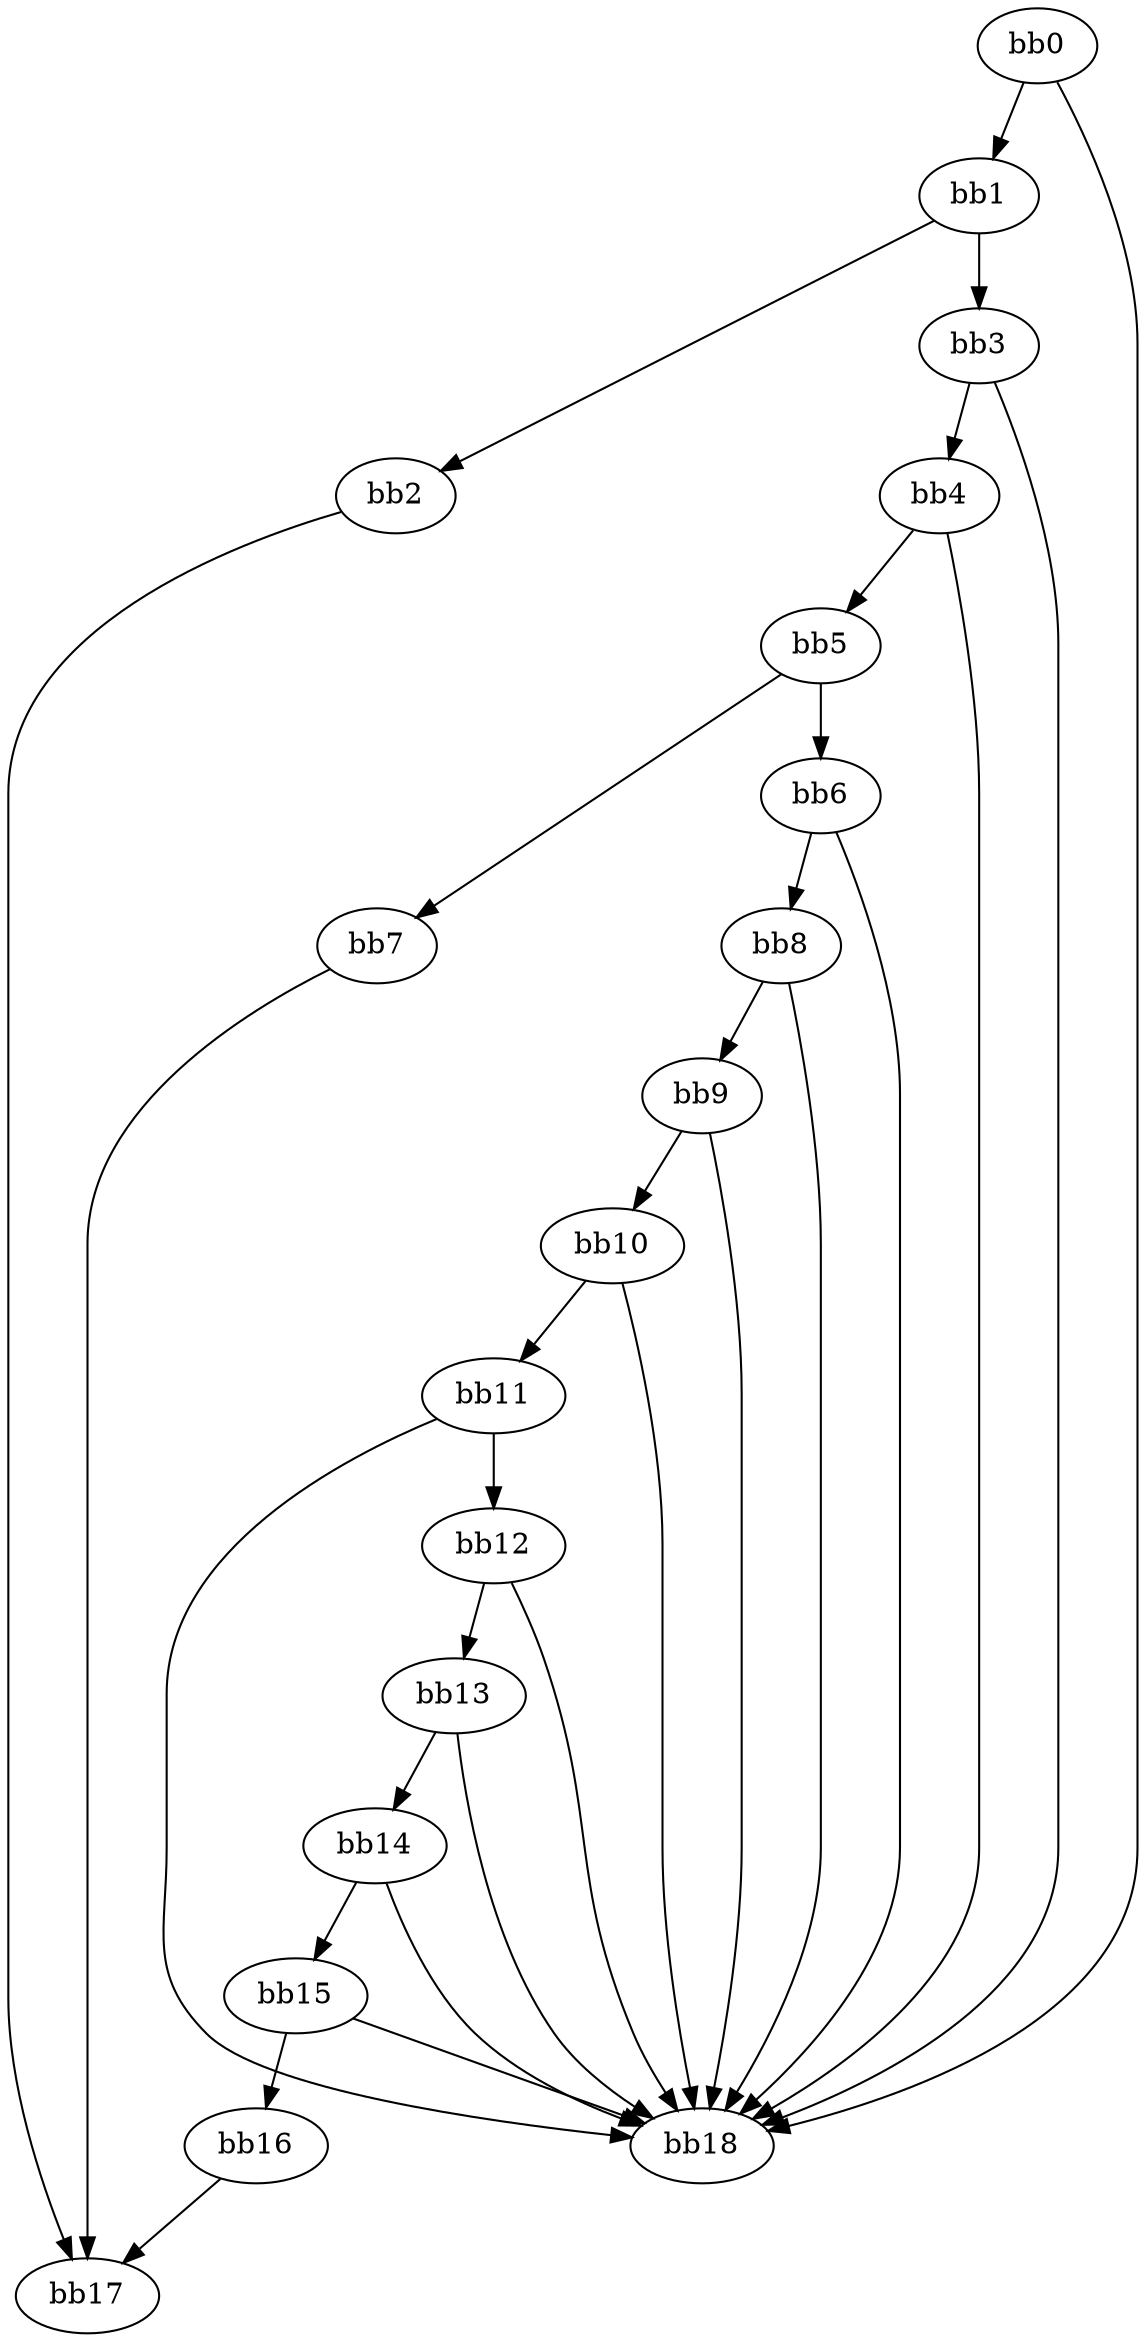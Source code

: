 digraph {
    0 [ label = "bb0\l" ]
    1 [ label = "bb1\l" ]
    2 [ label = "bb2\l" ]
    3 [ label = "bb3\l" ]
    4 [ label = "bb4\l" ]
    5 [ label = "bb5\l" ]
    6 [ label = "bb6\l" ]
    7 [ label = "bb7\l" ]
    8 [ label = "bb8\l" ]
    9 [ label = "bb9\l" ]
    10 [ label = "bb10\l" ]
    11 [ label = "bb11\l" ]
    12 [ label = "bb12\l" ]
    13 [ label = "bb13\l" ]
    14 [ label = "bb14\l" ]
    15 [ label = "bb15\l" ]
    16 [ label = "bb16\l" ]
    17 [ label = "bb17\l" ]
    18 [ label = "bb18\l" ]
    0 -> 1 [ ]
    0 -> 18 [ ]
    1 -> 2 [ ]
    1 -> 3 [ ]
    2 -> 17 [ ]
    3 -> 4 [ ]
    3 -> 18 [ ]
    4 -> 5 [ ]
    4 -> 18 [ ]
    5 -> 6 [ ]
    5 -> 7 [ ]
    6 -> 8 [ ]
    6 -> 18 [ ]
    7 -> 17 [ ]
    8 -> 9 [ ]
    8 -> 18 [ ]
    9 -> 10 [ ]
    9 -> 18 [ ]
    10 -> 11 [ ]
    10 -> 18 [ ]
    11 -> 12 [ ]
    11 -> 18 [ ]
    12 -> 13 [ ]
    12 -> 18 [ ]
    13 -> 14 [ ]
    13 -> 18 [ ]
    14 -> 15 [ ]
    14 -> 18 [ ]
    15 -> 16 [ ]
    15 -> 18 [ ]
    16 -> 17 [ ]
}


